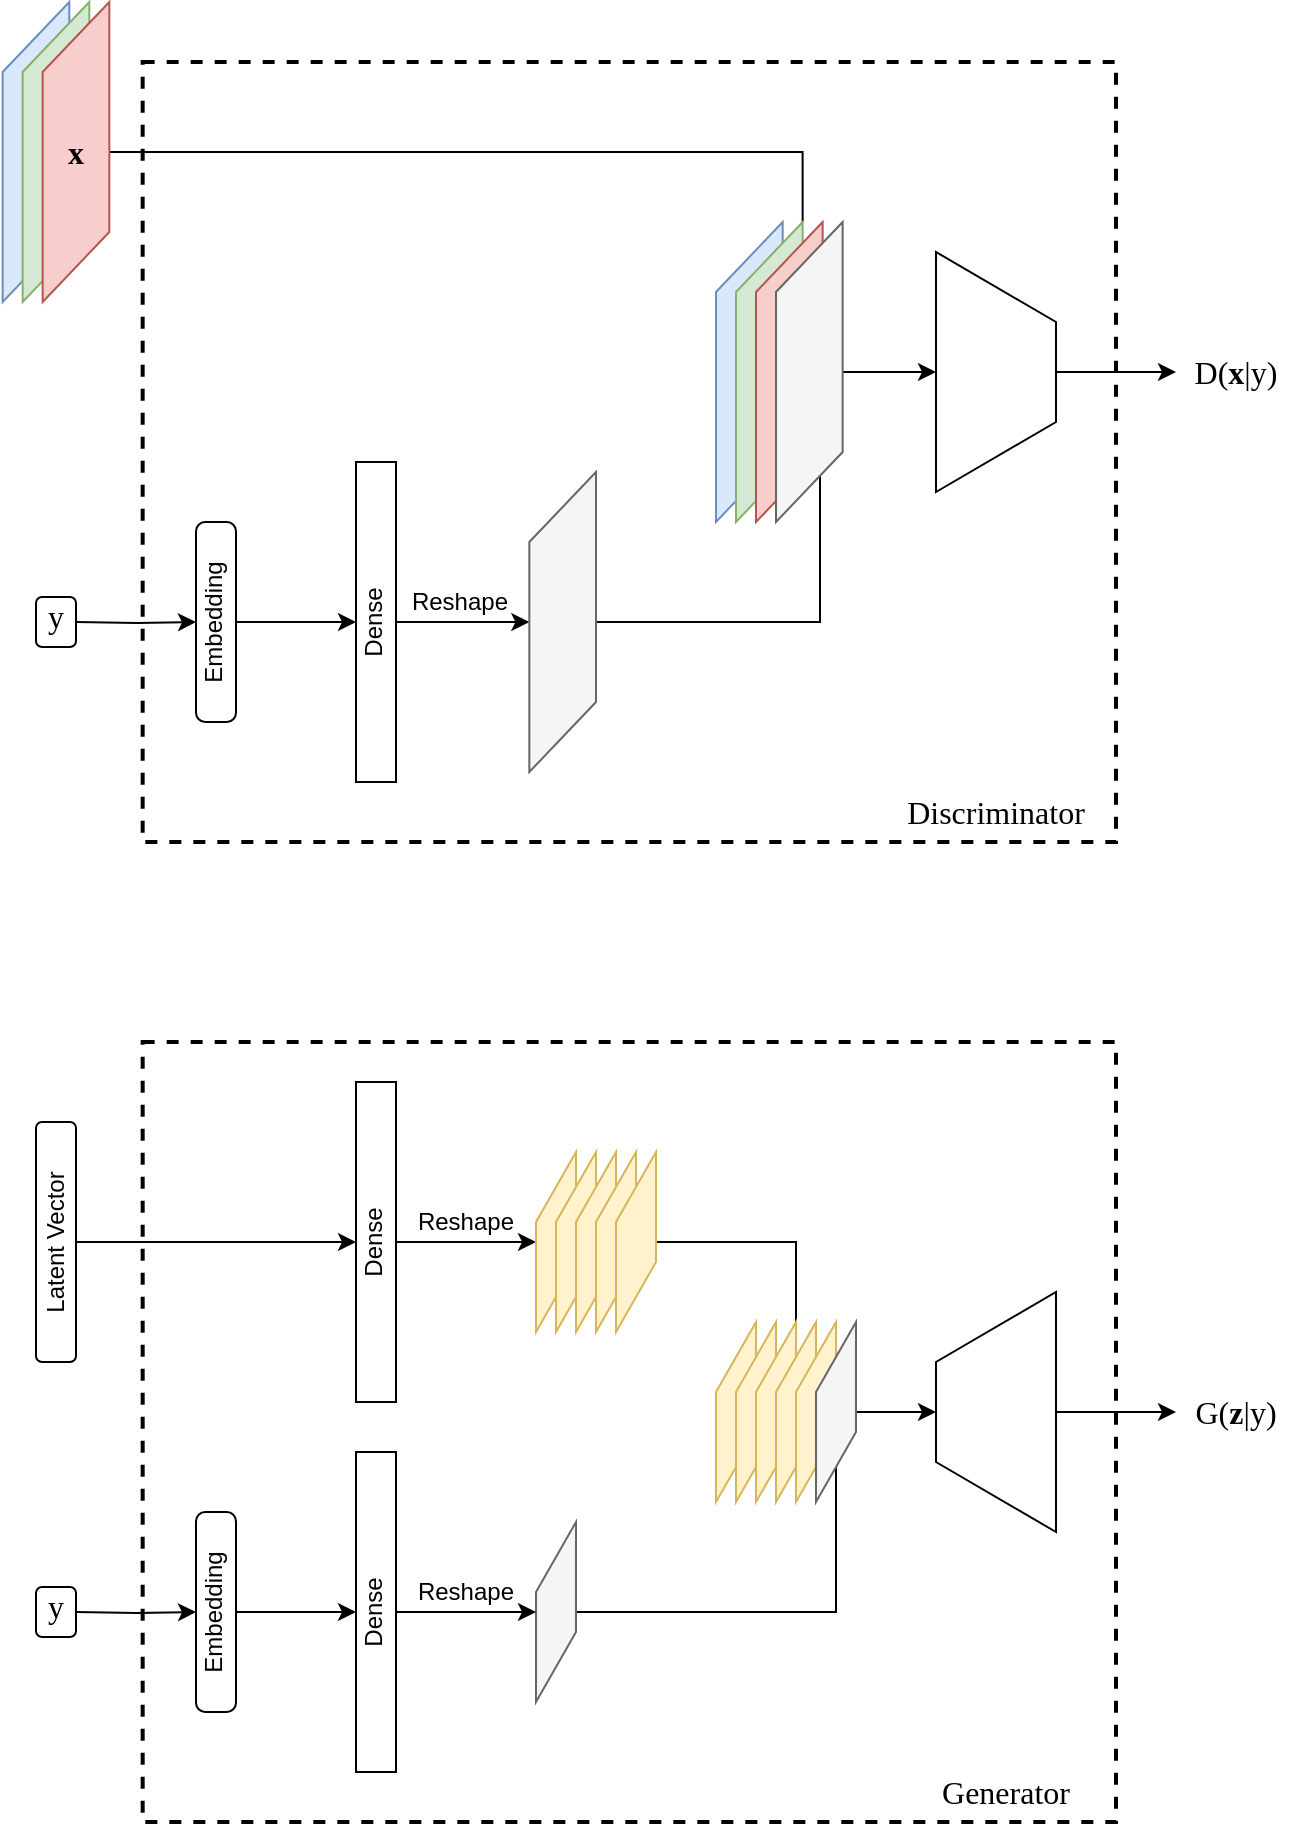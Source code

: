 <mxfile version="14.6.1" type="device"><diagram id="A9nf8ZMZpTZWh7d-QfiR" name="Page-1"><mxGraphModel dx="1021" dy="529" grid="1" gridSize="10" guides="1" tooltips="1" connect="1" arrows="1" fold="1" page="1" pageScale="1" pageWidth="827" pageHeight="1169" math="0" shadow="0"><root><mxCell id="0"/><mxCell id="1" parent="0"/><mxCell id="V1DN82t5tkx8zxSsUXsL-86" value="" style="rounded=0;whiteSpace=wrap;html=1;shadow=0;sketch=0;fontFamily=Verdana;fontSize=16;dashed=1;fillColor=none;strokeWidth=2;pointerEvents=0;" vertex="1" parent="1"><mxGeometry x="103.33" y="40" width="486.67" height="390" as="geometry"/></mxCell><mxCell id="V1DN82t5tkx8zxSsUXsL-80" value="" style="rounded=0;whiteSpace=wrap;html=1;shadow=0;sketch=0;fontFamily=Verdana;fontSize=16;dashed=1;fillColor=none;strokeWidth=2;" vertex="1" parent="1"><mxGeometry x="103.33" y="530" width="486.67" height="390" as="geometry"/></mxCell><mxCell id="V1DN82t5tkx8zxSsUXsL-6" value="" style="shape=parallelogram;perimeter=parallelogramPerimeter;whiteSpace=wrap;html=1;fixedSize=1;direction=south;size=35;rotation=-180;flipV=1;shadow=0;fillColor=#dae8fc;strokeColor=#6c8ebf;" vertex="1" parent="1"><mxGeometry x="33.33" y="10" width="33.33" height="150" as="geometry"/></mxCell><mxCell id="V1DN82t5tkx8zxSsUXsL-7" value="" style="shape=parallelogram;perimeter=parallelogramPerimeter;whiteSpace=wrap;html=1;fixedSize=1;direction=south;size=35;rotation=-180;flipV=1;shadow=0;fillColor=#d5e8d4;strokeColor=#82b366;" vertex="1" parent="1"><mxGeometry x="43.33" y="10" width="33.33" height="150" as="geometry"/></mxCell><mxCell id="V1DN82t5tkx8zxSsUXsL-64" style="edgeStyle=orthogonalEdgeStyle;rounded=0;orthogonalLoop=1;jettySize=auto;html=1;exitX=0.5;exitY=1;exitDx=0;exitDy=0;entryX=1;entryY=1;entryDx=0;entryDy=0;fontSize=16;endArrow=none;endFill=0;" edge="1" parent="1" source="V1DN82t5tkx8zxSsUXsL-8" target="V1DN82t5tkx8zxSsUXsL-57"><mxGeometry relative="1" as="geometry"/></mxCell><mxCell id="V1DN82t5tkx8zxSsUXsL-8" value="" style="shape=parallelogram;perimeter=parallelogramPerimeter;whiteSpace=wrap;html=1;fixedSize=1;direction=south;size=35;rotation=-180;flipV=1;shadow=0;fillColor=#f8cecc;strokeColor=#b85450;" vertex="1" parent="1"><mxGeometry x="53.33" y="10" width="33.33" height="150" as="geometry"/></mxCell><mxCell id="V1DN82t5tkx8zxSsUXsL-40" style="edgeStyle=orthogonalEdgeStyle;rounded=0;orthogonalLoop=1;jettySize=auto;html=1;exitX=0.5;exitY=1;exitDx=0;exitDy=0;endArrow=none;endFill=0;" edge="1" parent="1" source="V1DN82t5tkx8zxSsUXsL-9" target="V1DN82t5tkx8zxSsUXsL-39"><mxGeometry relative="1" as="geometry"/></mxCell><mxCell id="V1DN82t5tkx8zxSsUXsL-9" value="" style="shape=parallelogram;perimeter=parallelogramPerimeter;whiteSpace=wrap;html=1;fixedSize=1;direction=south;size=35;rotation=-180;flipV=1;shadow=0;fillColor=#f5f5f5;strokeColor=#666666;fontColor=#333333;" vertex="1" parent="1"><mxGeometry x="300" y="770" width="20" height="90" as="geometry"/></mxCell><mxCell id="V1DN82t5tkx8zxSsUXsL-20" style="edgeStyle=orthogonalEdgeStyle;rounded=0;orthogonalLoop=1;jettySize=auto;html=1;exitX=1;exitY=0.5;exitDx=0;exitDy=0;entryX=0.5;entryY=0;entryDx=0;entryDy=0;" edge="1" parent="1" source="V1DN82t5tkx8zxSsUXsL-10" target="V1DN82t5tkx8zxSsUXsL-9"><mxGeometry relative="1" as="geometry"/></mxCell><mxCell id="V1DN82t5tkx8zxSsUXsL-10" value="Dense" style="rounded=0;whiteSpace=wrap;html=1;shadow=0;sketch=0;horizontal=0;spacingBottom=2;" vertex="1" parent="1"><mxGeometry x="210" y="735" width="20" height="160" as="geometry"/></mxCell><mxCell id="V1DN82t5tkx8zxSsUXsL-16" style="edgeStyle=orthogonalEdgeStyle;rounded=0;orthogonalLoop=1;jettySize=auto;html=1;exitX=1;exitY=0.5;exitDx=0;exitDy=0;entryX=0;entryY=0.5;entryDx=0;entryDy=0;" edge="1" parent="1" source="V1DN82t5tkx8zxSsUXsL-11" target="V1DN82t5tkx8zxSsUXsL-10"><mxGeometry relative="1" as="geometry"/></mxCell><mxCell id="V1DN82t5tkx8zxSsUXsL-11" value="Embedding" style="rounded=1;whiteSpace=wrap;html=1;shadow=0;sketch=0;arcSize=23;labelPosition=center;verticalLabelPosition=middle;align=center;verticalAlign=middle;horizontal=0;spacing=0;spacingBottom=2;" vertex="1" parent="1"><mxGeometry x="130" y="765" width="20" height="100" as="geometry"/></mxCell><mxCell id="V1DN82t5tkx8zxSsUXsL-14" style="edgeStyle=orthogonalEdgeStyle;rounded=0;orthogonalLoop=1;jettySize=auto;html=1;entryX=0;entryY=0.5;entryDx=0;entryDy=0;" edge="1" parent="1" target="V1DN82t5tkx8zxSsUXsL-11"><mxGeometry relative="1" as="geometry"><mxPoint x="70" y="815" as="sourcePoint"/></mxGeometry></mxCell><mxCell id="V1DN82t5tkx8zxSsUXsL-19" value="Reshape" style="text;html=1;strokeColor=none;fillColor=none;align=center;verticalAlign=middle;whiteSpace=wrap;rounded=0;shadow=0;sketch=0;" vertex="1" parent="1"><mxGeometry x="230" y="795" width="70" height="20" as="geometry"/></mxCell><mxCell id="V1DN82t5tkx8zxSsUXsL-31" style="edgeStyle=orthogonalEdgeStyle;rounded=0;orthogonalLoop=1;jettySize=auto;html=1;exitX=1;exitY=0.5;exitDx=0;exitDy=0;entryX=0;entryY=0.5;entryDx=0;entryDy=0;" edge="1" parent="1" source="V1DN82t5tkx8zxSsUXsL-23" target="V1DN82t5tkx8zxSsUXsL-25"><mxGeometry relative="1" as="geometry"/></mxCell><mxCell id="V1DN82t5tkx8zxSsUXsL-23" value="Latent Vector" style="rounded=1;whiteSpace=wrap;html=1;shadow=0;sketch=0;horizontal=0;" vertex="1" parent="1"><mxGeometry x="50" y="570" width="20" height="120" as="geometry"/></mxCell><mxCell id="V1DN82t5tkx8zxSsUXsL-32" style="edgeStyle=orthogonalEdgeStyle;rounded=0;orthogonalLoop=1;jettySize=auto;html=1;exitX=1;exitY=0.5;exitDx=0;exitDy=0;entryX=0.5;entryY=0;entryDx=0;entryDy=0;" edge="1" parent="1" source="V1DN82t5tkx8zxSsUXsL-25" target="V1DN82t5tkx8zxSsUXsL-26"><mxGeometry relative="1" as="geometry"/></mxCell><mxCell id="V1DN82t5tkx8zxSsUXsL-25" value="Dense" style="rounded=0;whiteSpace=wrap;html=1;shadow=0;sketch=0;horizontal=0;spacingBottom=2;" vertex="1" parent="1"><mxGeometry x="210" y="550" width="20" height="160" as="geometry"/></mxCell><mxCell id="V1DN82t5tkx8zxSsUXsL-26" value="" style="shape=parallelogram;perimeter=parallelogramPerimeter;whiteSpace=wrap;html=1;fixedSize=1;direction=south;size=35;rotation=-180;flipV=1;shadow=0;fillColor=#fff2cc;strokeColor=#d6b656;" vertex="1" parent="1"><mxGeometry x="300" y="585" width="20" height="90" as="geometry"/></mxCell><mxCell id="V1DN82t5tkx8zxSsUXsL-27" value="" style="shape=parallelogram;perimeter=parallelogramPerimeter;whiteSpace=wrap;html=1;fixedSize=1;direction=south;size=35;rotation=-180;flipV=1;shadow=0;fillColor=#fff2cc;strokeColor=#d6b656;" vertex="1" parent="1"><mxGeometry x="310" y="585" width="20" height="90" as="geometry"/></mxCell><mxCell id="V1DN82t5tkx8zxSsUXsL-28" value="" style="shape=parallelogram;perimeter=parallelogramPerimeter;whiteSpace=wrap;html=1;fixedSize=1;direction=south;size=35;rotation=-180;flipV=1;shadow=0;fillColor=#fff2cc;strokeColor=#d6b656;" vertex="1" parent="1"><mxGeometry x="320" y="585" width="20" height="90" as="geometry"/></mxCell><mxCell id="V1DN82t5tkx8zxSsUXsL-29" value="" style="shape=parallelogram;perimeter=parallelogramPerimeter;whiteSpace=wrap;html=1;fixedSize=1;direction=south;size=35;rotation=-180;flipV=1;shadow=0;fillColor=#fff2cc;strokeColor=#d6b656;" vertex="1" parent="1"><mxGeometry x="330" y="585" width="20" height="90" as="geometry"/></mxCell><mxCell id="V1DN82t5tkx8zxSsUXsL-41" style="edgeStyle=orthogonalEdgeStyle;rounded=0;orthogonalLoop=1;jettySize=auto;html=1;exitX=0.5;exitY=1;exitDx=0;exitDy=0;entryX=1;entryY=1;entryDx=0;entryDy=0;endArrow=none;endFill=0;" edge="1" parent="1" source="V1DN82t5tkx8zxSsUXsL-30" target="V1DN82t5tkx8zxSsUXsL-36"><mxGeometry relative="1" as="geometry"/></mxCell><mxCell id="V1DN82t5tkx8zxSsUXsL-30" value="" style="shape=parallelogram;perimeter=parallelogramPerimeter;whiteSpace=wrap;html=1;fixedSize=1;direction=south;size=35;rotation=-180;flipV=1;shadow=0;fillColor=#fff2cc;strokeColor=#d6b656;" vertex="1" parent="1"><mxGeometry x="340" y="585" width="20" height="90" as="geometry"/></mxCell><mxCell id="V1DN82t5tkx8zxSsUXsL-33" value="Reshape" style="text;html=1;strokeColor=none;fillColor=none;align=center;verticalAlign=middle;whiteSpace=wrap;rounded=0;shadow=0;sketch=0;" vertex="1" parent="1"><mxGeometry x="230" y="610" width="70" height="20" as="geometry"/></mxCell><mxCell id="V1DN82t5tkx8zxSsUXsL-34" value="" style="shape=parallelogram;perimeter=parallelogramPerimeter;whiteSpace=wrap;html=1;fixedSize=1;direction=south;size=35;rotation=-180;flipV=1;shadow=0;fillColor=#fff2cc;strokeColor=#d6b656;" vertex="1" parent="1"><mxGeometry x="390" y="670" width="20" height="90" as="geometry"/></mxCell><mxCell id="V1DN82t5tkx8zxSsUXsL-35" value="" style="shape=parallelogram;perimeter=parallelogramPerimeter;whiteSpace=wrap;html=1;fixedSize=1;direction=south;size=35;rotation=-180;flipV=1;shadow=0;fillColor=#fff2cc;strokeColor=#d6b656;" vertex="1" parent="1"><mxGeometry x="400" y="670" width="20" height="90" as="geometry"/></mxCell><mxCell id="V1DN82t5tkx8zxSsUXsL-36" value="" style="shape=parallelogram;perimeter=parallelogramPerimeter;whiteSpace=wrap;html=1;fixedSize=1;direction=south;size=35;rotation=-180;flipV=1;shadow=0;fillColor=#fff2cc;strokeColor=#d6b656;" vertex="1" parent="1"><mxGeometry x="410" y="670" width="20" height="90" as="geometry"/></mxCell><mxCell id="V1DN82t5tkx8zxSsUXsL-37" value="" style="shape=parallelogram;perimeter=parallelogramPerimeter;whiteSpace=wrap;html=1;fixedSize=1;direction=south;size=35;rotation=-180;flipV=1;shadow=0;fillColor=#fff2cc;strokeColor=#d6b656;" vertex="1" parent="1"><mxGeometry x="420" y="670" width="20" height="90" as="geometry"/></mxCell><mxCell id="V1DN82t5tkx8zxSsUXsL-38" value="" style="shape=parallelogram;perimeter=parallelogramPerimeter;whiteSpace=wrap;html=1;fixedSize=1;direction=south;size=35;rotation=-180;flipV=1;shadow=0;fillColor=#fff2cc;strokeColor=#d6b656;" vertex="1" parent="1"><mxGeometry x="430" y="670" width="20" height="90" as="geometry"/></mxCell><mxCell id="V1DN82t5tkx8zxSsUXsL-44" style="edgeStyle=orthogonalEdgeStyle;rounded=0;orthogonalLoop=1;jettySize=auto;html=1;exitX=0.5;exitY=1;exitDx=0;exitDy=0;entryX=0.5;entryY=0;entryDx=0;entryDy=0;endArrow=classic;endFill=1;" edge="1" parent="1" source="V1DN82t5tkx8zxSsUXsL-39" target="V1DN82t5tkx8zxSsUXsL-42"><mxGeometry relative="1" as="geometry"/></mxCell><mxCell id="V1DN82t5tkx8zxSsUXsL-39" value="" style="shape=parallelogram;perimeter=parallelogramPerimeter;whiteSpace=wrap;html=1;fixedSize=1;direction=south;size=35;rotation=-180;flipV=1;shadow=0;fillColor=#f5f5f5;strokeColor=#666666;fontColor=#333333;" vertex="1" parent="1"><mxGeometry x="440" y="670" width="20" height="90" as="geometry"/></mxCell><mxCell id="V1DN82t5tkx8zxSsUXsL-55" style="edgeStyle=orthogonalEdgeStyle;rounded=0;orthogonalLoop=1;jettySize=auto;html=1;exitX=0.5;exitY=1;exitDx=0;exitDy=0;entryX=0;entryY=0.5;entryDx=0;entryDy=0;endArrow=classic;endFill=1;" edge="1" parent="1" source="V1DN82t5tkx8zxSsUXsL-42" target="V1DN82t5tkx8zxSsUXsL-54"><mxGeometry relative="1" as="geometry"/></mxCell><mxCell id="V1DN82t5tkx8zxSsUXsL-42" value="" style="shape=trapezoid;perimeter=trapezoidPerimeter;whiteSpace=wrap;html=1;fixedSize=1;shadow=0;sketch=0;direction=north;size=35;" vertex="1" parent="1"><mxGeometry x="500" y="655" width="60" height="120" as="geometry"/></mxCell><mxCell id="V1DN82t5tkx8zxSsUXsL-51" style="edgeStyle=orthogonalEdgeStyle;rounded=0;orthogonalLoop=1;jettySize=auto;html=1;exitX=1;exitY=0.5;exitDx=0;exitDy=0;entryX=0.5;entryY=0;entryDx=0;entryDy=0;endArrow=classic;endFill=1;" edge="1" parent="1" source="V1DN82t5tkx8zxSsUXsL-45" target="V1DN82t5tkx8zxSsUXsL-50"><mxGeometry relative="1" as="geometry"/></mxCell><mxCell id="V1DN82t5tkx8zxSsUXsL-45" value="Dense" style="rounded=0;whiteSpace=wrap;html=1;shadow=0;sketch=0;horizontal=0;spacingBottom=2;" vertex="1" parent="1"><mxGeometry x="210" y="240" width="20" height="160" as="geometry"/></mxCell><mxCell id="V1DN82t5tkx8zxSsUXsL-46" style="edgeStyle=orthogonalEdgeStyle;rounded=0;orthogonalLoop=1;jettySize=auto;html=1;exitX=1;exitY=0.5;exitDx=0;exitDy=0;entryX=0;entryY=0.5;entryDx=0;entryDy=0;" edge="1" parent="1" source="V1DN82t5tkx8zxSsUXsL-47" target="V1DN82t5tkx8zxSsUXsL-45"><mxGeometry relative="1" as="geometry"/></mxCell><mxCell id="V1DN82t5tkx8zxSsUXsL-47" value="Embedding" style="rounded=1;whiteSpace=wrap;html=1;shadow=0;sketch=0;arcSize=23;labelPosition=center;verticalLabelPosition=middle;align=center;verticalAlign=middle;horizontal=0;spacing=0;spacingBottom=2;" vertex="1" parent="1"><mxGeometry x="130" y="270" width="20" height="100" as="geometry"/></mxCell><mxCell id="V1DN82t5tkx8zxSsUXsL-48" style="edgeStyle=orthogonalEdgeStyle;rounded=0;orthogonalLoop=1;jettySize=auto;html=1;entryX=0;entryY=0.5;entryDx=0;entryDy=0;" edge="1" parent="1" target="V1DN82t5tkx8zxSsUXsL-47"><mxGeometry relative="1" as="geometry"><mxPoint x="70" y="320" as="sourcePoint"/></mxGeometry></mxCell><mxCell id="V1DN82t5tkx8zxSsUXsL-67" style="edgeStyle=orthogonalEdgeStyle;rounded=0;orthogonalLoop=1;jettySize=auto;html=1;exitX=0.5;exitY=1;exitDx=0;exitDy=0;entryX=0;entryY=0.75;entryDx=0;entryDy=0;fontSize=16;endArrow=none;endFill=0;" edge="1" parent="1" source="V1DN82t5tkx8zxSsUXsL-50" target="V1DN82t5tkx8zxSsUXsL-63"><mxGeometry relative="1" as="geometry"><Array as="points"><mxPoint x="442" y="320"/><mxPoint x="442" y="247"/></Array></mxGeometry></mxCell><mxCell id="V1DN82t5tkx8zxSsUXsL-50" value="" style="shape=parallelogram;perimeter=parallelogramPerimeter;whiteSpace=wrap;html=1;fixedSize=1;direction=south;size=35;rotation=-180;flipV=1;shadow=0;fillColor=#f5f5f5;strokeColor=#666666;fontColor=#333333;" vertex="1" parent="1"><mxGeometry x="296.67" y="245" width="33.33" height="150" as="geometry"/></mxCell><mxCell id="V1DN82t5tkx8zxSsUXsL-52" value="Reshape" style="text;html=1;strokeColor=none;fillColor=none;align=center;verticalAlign=middle;whiteSpace=wrap;rounded=0;shadow=0;sketch=0;" vertex="1" parent="1"><mxGeometry x="226.67" y="300" width="70" height="20" as="geometry"/></mxCell><mxCell id="V1DN82t5tkx8zxSsUXsL-54" value="G(&lt;b&gt;z&lt;/b&gt;|y)" style="text;html=1;strokeColor=none;fillColor=none;align=center;verticalAlign=middle;whiteSpace=wrap;rounded=0;shadow=0;sketch=0;fontSize=16;fontFamily=Tahoma;" vertex="1" parent="1"><mxGeometry x="620" y="705" width="60" height="20" as="geometry"/></mxCell><mxCell id="V1DN82t5tkx8zxSsUXsL-56" value="" style="shape=parallelogram;perimeter=parallelogramPerimeter;whiteSpace=wrap;html=1;fixedSize=1;direction=south;size=35;rotation=-180;flipV=1;shadow=0;fillColor=#dae8fc;strokeColor=#6c8ebf;" vertex="1" parent="1"><mxGeometry x="390.0" y="120" width="33.33" height="150" as="geometry"/></mxCell><mxCell id="V1DN82t5tkx8zxSsUXsL-57" value="" style="shape=parallelogram;perimeter=parallelogramPerimeter;whiteSpace=wrap;html=1;fixedSize=1;direction=south;size=35;rotation=-180;flipV=1;shadow=0;fillColor=#d5e8d4;strokeColor=#82b366;" vertex="1" parent="1"><mxGeometry x="400.0" y="120" width="33.33" height="150" as="geometry"/></mxCell><mxCell id="V1DN82t5tkx8zxSsUXsL-58" value="" style="shape=parallelogram;perimeter=parallelogramPerimeter;whiteSpace=wrap;html=1;fixedSize=1;direction=south;size=35;rotation=-180;flipV=1;shadow=0;fillColor=#f8cecc;strokeColor=#b85450;" vertex="1" parent="1"><mxGeometry x="410.0" y="120" width="33.33" height="150" as="geometry"/></mxCell><mxCell id="V1DN82t5tkx8zxSsUXsL-69" style="edgeStyle=orthogonalEdgeStyle;rounded=0;orthogonalLoop=1;jettySize=auto;html=1;exitX=0.5;exitY=1;exitDx=0;exitDy=0;entryX=0.5;entryY=0;entryDx=0;entryDy=0;fontSize=16;endArrow=classic;endFill=1;" edge="1" parent="1" source="V1DN82t5tkx8zxSsUXsL-63" target="V1DN82t5tkx8zxSsUXsL-68"><mxGeometry relative="1" as="geometry"/></mxCell><mxCell id="V1DN82t5tkx8zxSsUXsL-63" value="" style="shape=parallelogram;perimeter=parallelogramPerimeter;whiteSpace=wrap;html=1;fixedSize=1;direction=south;size=35;rotation=-180;flipV=1;shadow=0;fillColor=#f5f5f5;strokeColor=#666666;fontColor=#333333;" vertex="1" parent="1"><mxGeometry x="420" y="120" width="33.33" height="150" as="geometry"/></mxCell><mxCell id="V1DN82t5tkx8zxSsUXsL-72" style="edgeStyle=orthogonalEdgeStyle;rounded=0;orthogonalLoop=1;jettySize=auto;html=1;exitX=0.5;exitY=1;exitDx=0;exitDy=0;entryX=0;entryY=0.5;entryDx=0;entryDy=0;fontFamily=Tahoma;fontSize=16;endArrow=classic;endFill=1;" edge="1" parent="1" source="V1DN82t5tkx8zxSsUXsL-68" target="V1DN82t5tkx8zxSsUXsL-71"><mxGeometry relative="1" as="geometry"/></mxCell><mxCell id="V1DN82t5tkx8zxSsUXsL-68" value="" style="shape=trapezoid;perimeter=trapezoidPerimeter;whiteSpace=wrap;html=1;fixedSize=1;shadow=0;sketch=0;direction=north;size=35;flipH=1;" vertex="1" parent="1"><mxGeometry x="500" y="135" width="60" height="120" as="geometry"/></mxCell><mxCell id="V1DN82t5tkx8zxSsUXsL-71" value="D(&lt;b&gt;x&lt;/b&gt;|y)" style="text;html=1;strokeColor=none;fillColor=none;align=center;verticalAlign=middle;whiteSpace=wrap;rounded=0;shadow=0;sketch=0;fontSize=16;fontFamily=Tahoma;" vertex="1" parent="1"><mxGeometry x="620" y="185" width="60" height="20" as="geometry"/></mxCell><mxCell id="V1DN82t5tkx8zxSsUXsL-73" value="x" style="text;html=1;strokeColor=none;fillColor=none;align=center;verticalAlign=middle;whiteSpace=wrap;rounded=0;shadow=0;sketch=0;fontSize=16;fontFamily=Verdana;fontStyle=1" vertex="1" parent="1"><mxGeometry x="60.0" y="75" width="20" height="20" as="geometry"/></mxCell><mxCell id="V1DN82t5tkx8zxSsUXsL-77" value="y" style="rounded=1;whiteSpace=wrap;html=1;shadow=0;sketch=0;horizontal=1;fontSize=16;fontStyle=0;fontFamily=Verdana;spacingBottom=6;" vertex="1" parent="1"><mxGeometry x="50" y="802.5" width="20" height="25" as="geometry"/></mxCell><mxCell id="V1DN82t5tkx8zxSsUXsL-79" value="y" style="rounded=1;whiteSpace=wrap;html=1;shadow=0;sketch=0;horizontal=1;fontSize=16;fontStyle=0;fontFamily=Verdana;spacingBottom=6;" vertex="1" parent="1"><mxGeometry x="50" y="307.5" width="20" height="25" as="geometry"/></mxCell><mxCell id="V1DN82t5tkx8zxSsUXsL-82" value="Generator" style="text;html=1;strokeColor=none;fillColor=none;align=center;verticalAlign=middle;whiteSpace=wrap;rounded=0;shadow=0;dashed=1;sketch=0;fontFamily=Verdana;fontSize=16;" vertex="1" parent="1"><mxGeometry x="490" y="895" width="90" height="20" as="geometry"/></mxCell><mxCell id="V1DN82t5tkx8zxSsUXsL-90" value="Discriminator" style="text;html=1;strokeColor=none;fillColor=none;align=center;verticalAlign=middle;whiteSpace=wrap;rounded=0;shadow=0;dashed=1;sketch=0;fontFamily=Verdana;fontSize=16;" vertex="1" parent="1"><mxGeometry x="470" y="400" width="120" height="30" as="geometry"/></mxCell></root></mxGraphModel></diagram></mxfile>